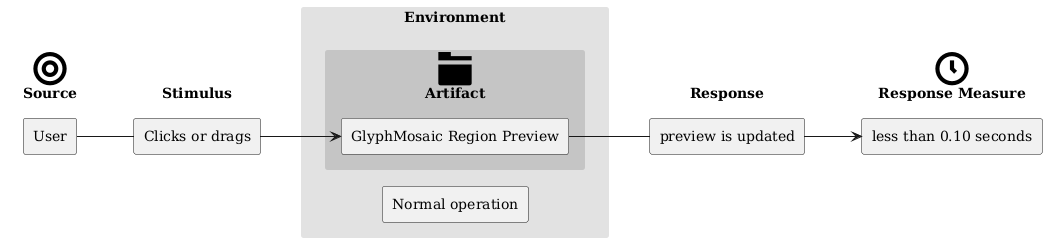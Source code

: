 @startuml
skinparam nodesep 50
skinparam ranksep 5
top to bottom direction
skinparam PackageStyle rectangle
skinparam ComponentStyle rectangle
skinparam PackageBorderColor transparent
skinparam defaultFontName DejaVu Serif

package "<size:50><&target>\nSource" {
    [User] as src
}

rectangle Stimulus {
    [Clicks or drags] as stim
}

src -r- stim

package Environment #dddddddd {
    [Normal operation] as env

package "<size:50><&folder>\nArtifact" #bbbbbbbb {
    package [GlyphMosaic Region Preview] as art
}

env -[hidden]u- art
}

stim -r-> art

package Response {
    package [preview is updated] as rspns
}

art -r- rspns

package "<size:50><&clock>\nResponse Measure" {
    package [less than 0.10 seconds] as msr
}

rspns -r-> msr


@enduml